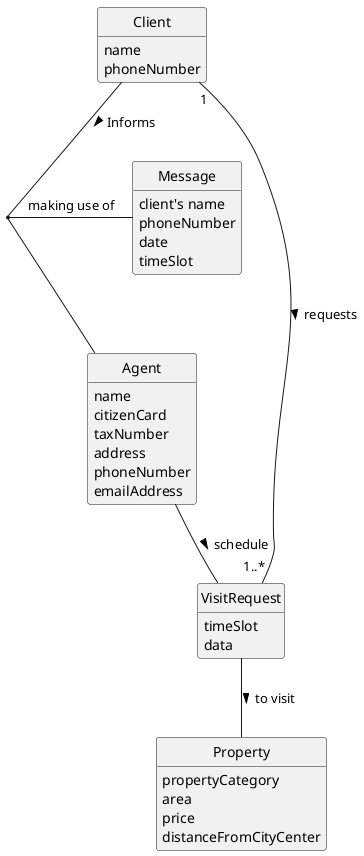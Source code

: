 @startuml
skinparam monochrome true
skinparam packageStyle rectangle
skinparam shadowing false

skinparam classAttributeIconSize 0

hide circle
hide methods

class Client {
    name
    phoneNumber
}

class Message {
    client's name
    phoneNumber
    date
    timeSlot
}


class Agent {
    name
    citizenCard
    taxNumber
    address
    phoneNumber
    emailAddress

}

class Property {
    propertyCategory
    area
    price
    distanceFromCityCenter

}


class VisitRequest {
    timeSlot
    data
}


Client -- Agent : Informs >

(Client,Agent) -- Message : making use of

Agent -- VisitRequest : schedule >

VisitRequest -- Property: to visit >

Client "1" -- "1..*" VisitRequest : requests  >




@enduml